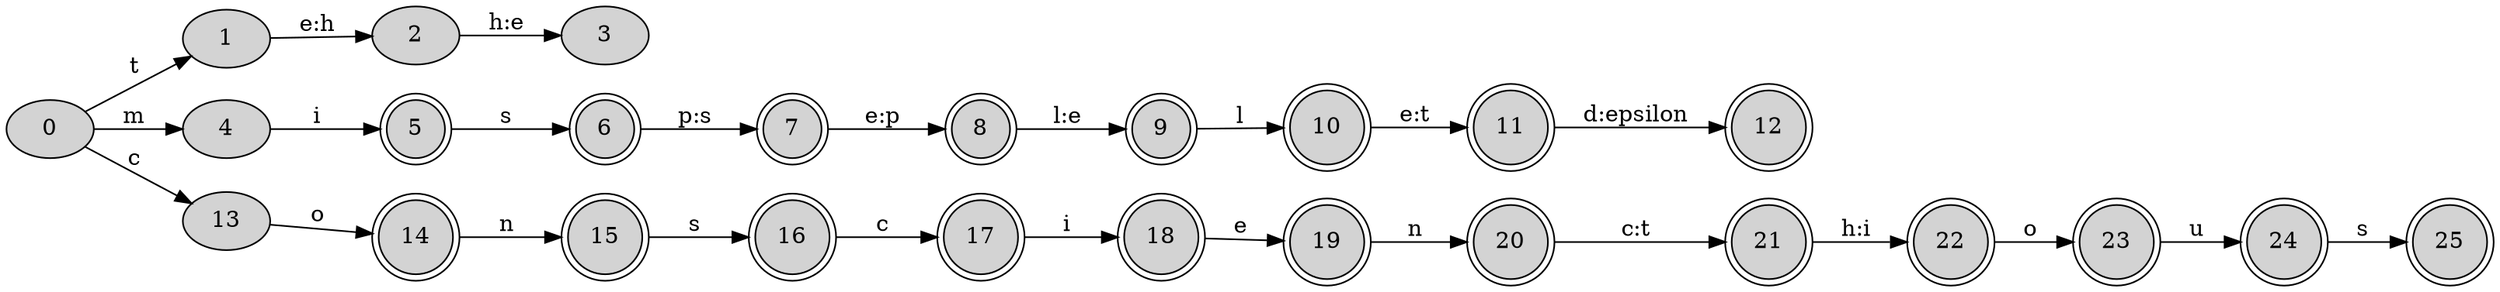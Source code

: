 // This graph generated with hfst-fst2txt blah
digraph H {
rankdir = LR;
node [style=filled] 0
0 -> 1 [label="t "];
0 -> 4 [label="m "];
0 -> 13 [label="c "];
node [style=filled] 1
1 -> 2 [label="e:h "];
node [style=filled] 2
2 -> 3 [label="h:e "];
node [shape=doublecircle,style=filled] 3
node [style=filled] 4
4 -> 5 [label="i "];
node [style=filled] 5
5 -> 6 [label="s "];
node [style=filled] 6
6 -> 7 [label="p:s "];
node [style=filled] 7
7 -> 8 [label="e:p "];
node [style=filled] 8
8 -> 9 [label="l:e "];
node [style=filled] 9
9 -> 10 [label="l "];
node [style=filled] 10
10 -> 11 [label="e:t "];
node [style=filled] 11
11 -> 12 [label="d:\epsilon "];
node [shape=doublecircle,style=filled] 12
node [style=filled] 13
13 -> 14 [label="o "];
node [style=filled] 14
14 -> 15 [label="n "];
node [style=filled] 15
15 -> 16 [label="s "];
node [style=filled] 16
16 -> 17 [label="c "];
node [style=filled] 17
17 -> 18 [label="i "];
node [style=filled] 18
18 -> 19 [label="e "];
node [style=filled] 19
19 -> 20 [label="n "];
node [style=filled] 20
20 -> 21 [label="c:t "];
node [style=filled] 21
21 -> 22 [label="h:i "];
node [style=filled] 22
22 -> 23 [label="o "];
node [style=filled] 23
23 -> 24 [label="u "];
node [style=filled] 24
24 -> 25 [label="s "];
node [shape=doublecircle,style=filled] 25
}
